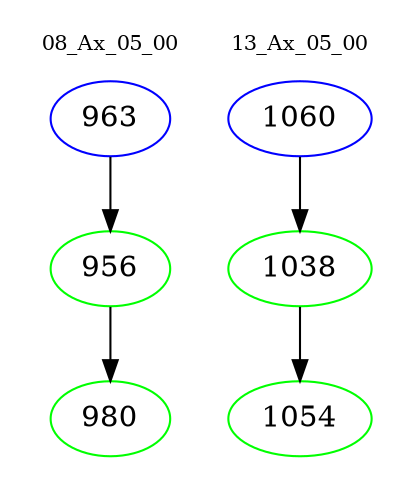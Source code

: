 digraph{
subgraph cluster_0 {
color = white
label = "08_Ax_05_00";
fontsize=10;
T0_963 [label="963", color="blue"]
T0_963 -> T0_956 [color="black"]
T0_956 [label="956", color="green"]
T0_956 -> T0_980 [color="black"]
T0_980 [label="980", color="green"]
}
subgraph cluster_1 {
color = white
label = "13_Ax_05_00";
fontsize=10;
T1_1060 [label="1060", color="blue"]
T1_1060 -> T1_1038 [color="black"]
T1_1038 [label="1038", color="green"]
T1_1038 -> T1_1054 [color="black"]
T1_1054 [label="1054", color="green"]
}
}
